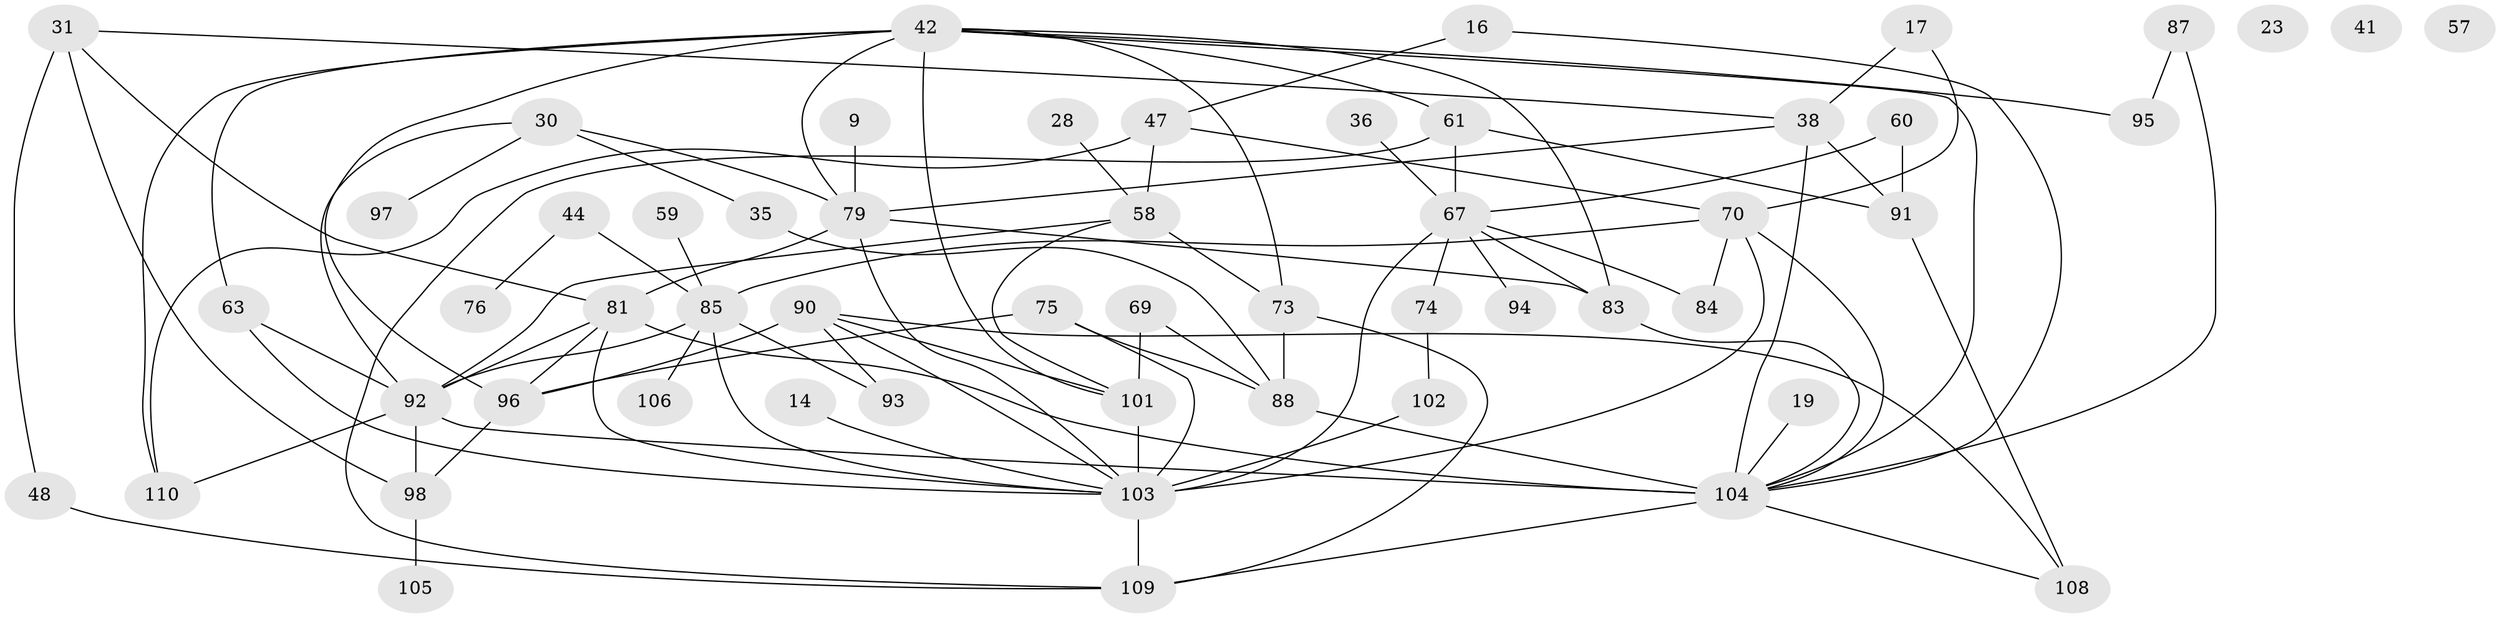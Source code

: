 // original degree distribution, {2: 0.23636363636363636, 4: 0.18181818181818182, 3: 0.23636363636363636, 6: 0.03636363636363636, 5: 0.09090909090909091, 1: 0.13636363636363635, 7: 0.02727272727272727, 0: 0.02727272727272727, 8: 0.02727272727272727}
// Generated by graph-tools (version 1.1) at 2025/39/03/09/25 04:39:55]
// undirected, 55 vertices, 96 edges
graph export_dot {
graph [start="1"]
  node [color=gray90,style=filled];
  9;
  14;
  16;
  17;
  19;
  23;
  28;
  30;
  31;
  35;
  36;
  38;
  41;
  42 [super="+34"];
  44;
  47 [super="+2"];
  48;
  57;
  58 [super="+25"];
  59;
  60;
  61;
  63;
  67 [super="+6+27+49"];
  69;
  70;
  73 [super="+53"];
  74;
  75 [super="+29"];
  76;
  79 [super="+18+55"];
  81 [super="+52"];
  83 [super="+82+72"];
  84 [super="+77"];
  85 [super="+43+32+50"];
  87;
  88;
  90;
  91;
  92 [super="+21+40"];
  93;
  94;
  95;
  96 [super="+78"];
  97 [super="+8"];
  98 [super="+89+56"];
  101 [super="+64+86+99"];
  102;
  103 [super="+100+54"];
  104 [super="+39+62+80"];
  105;
  106;
  108 [super="+20+51+13"];
  109 [super="+107+71"];
  110 [super="+22"];
  9 -- 79;
  14 -- 103;
  16 -- 104;
  16 -- 47;
  17 -- 38;
  17 -- 70;
  19 -- 104;
  28 -- 58;
  30 -- 35;
  30 -- 79;
  30 -- 92;
  30 -- 97;
  31 -- 38;
  31 -- 48;
  31 -- 98 [weight=2];
  31 -- 81;
  35 -- 88;
  36 -- 67;
  38 -- 79 [weight=2];
  38 -- 91;
  38 -- 104 [weight=2];
  42 -- 95;
  42 -- 79 [weight=2];
  42 -- 61;
  42 -- 63;
  42 -- 110;
  42 -- 101 [weight=2];
  42 -- 73;
  42 -- 104;
  42 -- 96;
  42 -- 83;
  44 -- 76;
  44 -- 85;
  47 -- 58 [weight=2];
  47 -- 70;
  47 -- 110;
  48 -- 109;
  58 -- 92;
  58 -- 101;
  58 -- 73;
  59 -- 85;
  60 -- 91;
  60 -- 67;
  61 -- 67;
  61 -- 91;
  61 -- 109;
  63 -- 92;
  63 -- 103;
  67 -- 74;
  67 -- 83 [weight=2];
  67 -- 94;
  67 -- 103 [weight=3];
  67 -- 84;
  69 -- 88;
  69 -- 101;
  70 -- 85 [weight=2];
  70 -- 103 [weight=2];
  70 -- 104;
  70 -- 84;
  73 -- 88;
  73 -- 109;
  74 -- 102;
  75 -- 96;
  75 -- 103 [weight=2];
  75 -- 88;
  79 -- 103;
  79 -- 81;
  79 -- 83;
  81 -- 92;
  81 -- 96;
  81 -- 103 [weight=2];
  81 -- 104;
  83 -- 104;
  85 -- 93;
  85 -- 92 [weight=2];
  85 -- 106;
  85 -- 103 [weight=2];
  87 -- 95;
  87 -- 104;
  88 -- 104;
  90 -- 93;
  90 -- 108;
  90 -- 101;
  90 -- 103;
  90 -- 96;
  91 -- 108;
  92 -- 98 [weight=2];
  92 -- 110;
  92 -- 104 [weight=3];
  96 -- 98;
  98 -- 105;
  101 -- 103 [weight=2];
  102 -- 103;
  103 -- 109 [weight=2];
  104 -- 108;
  104 -- 109 [weight=2];
}
